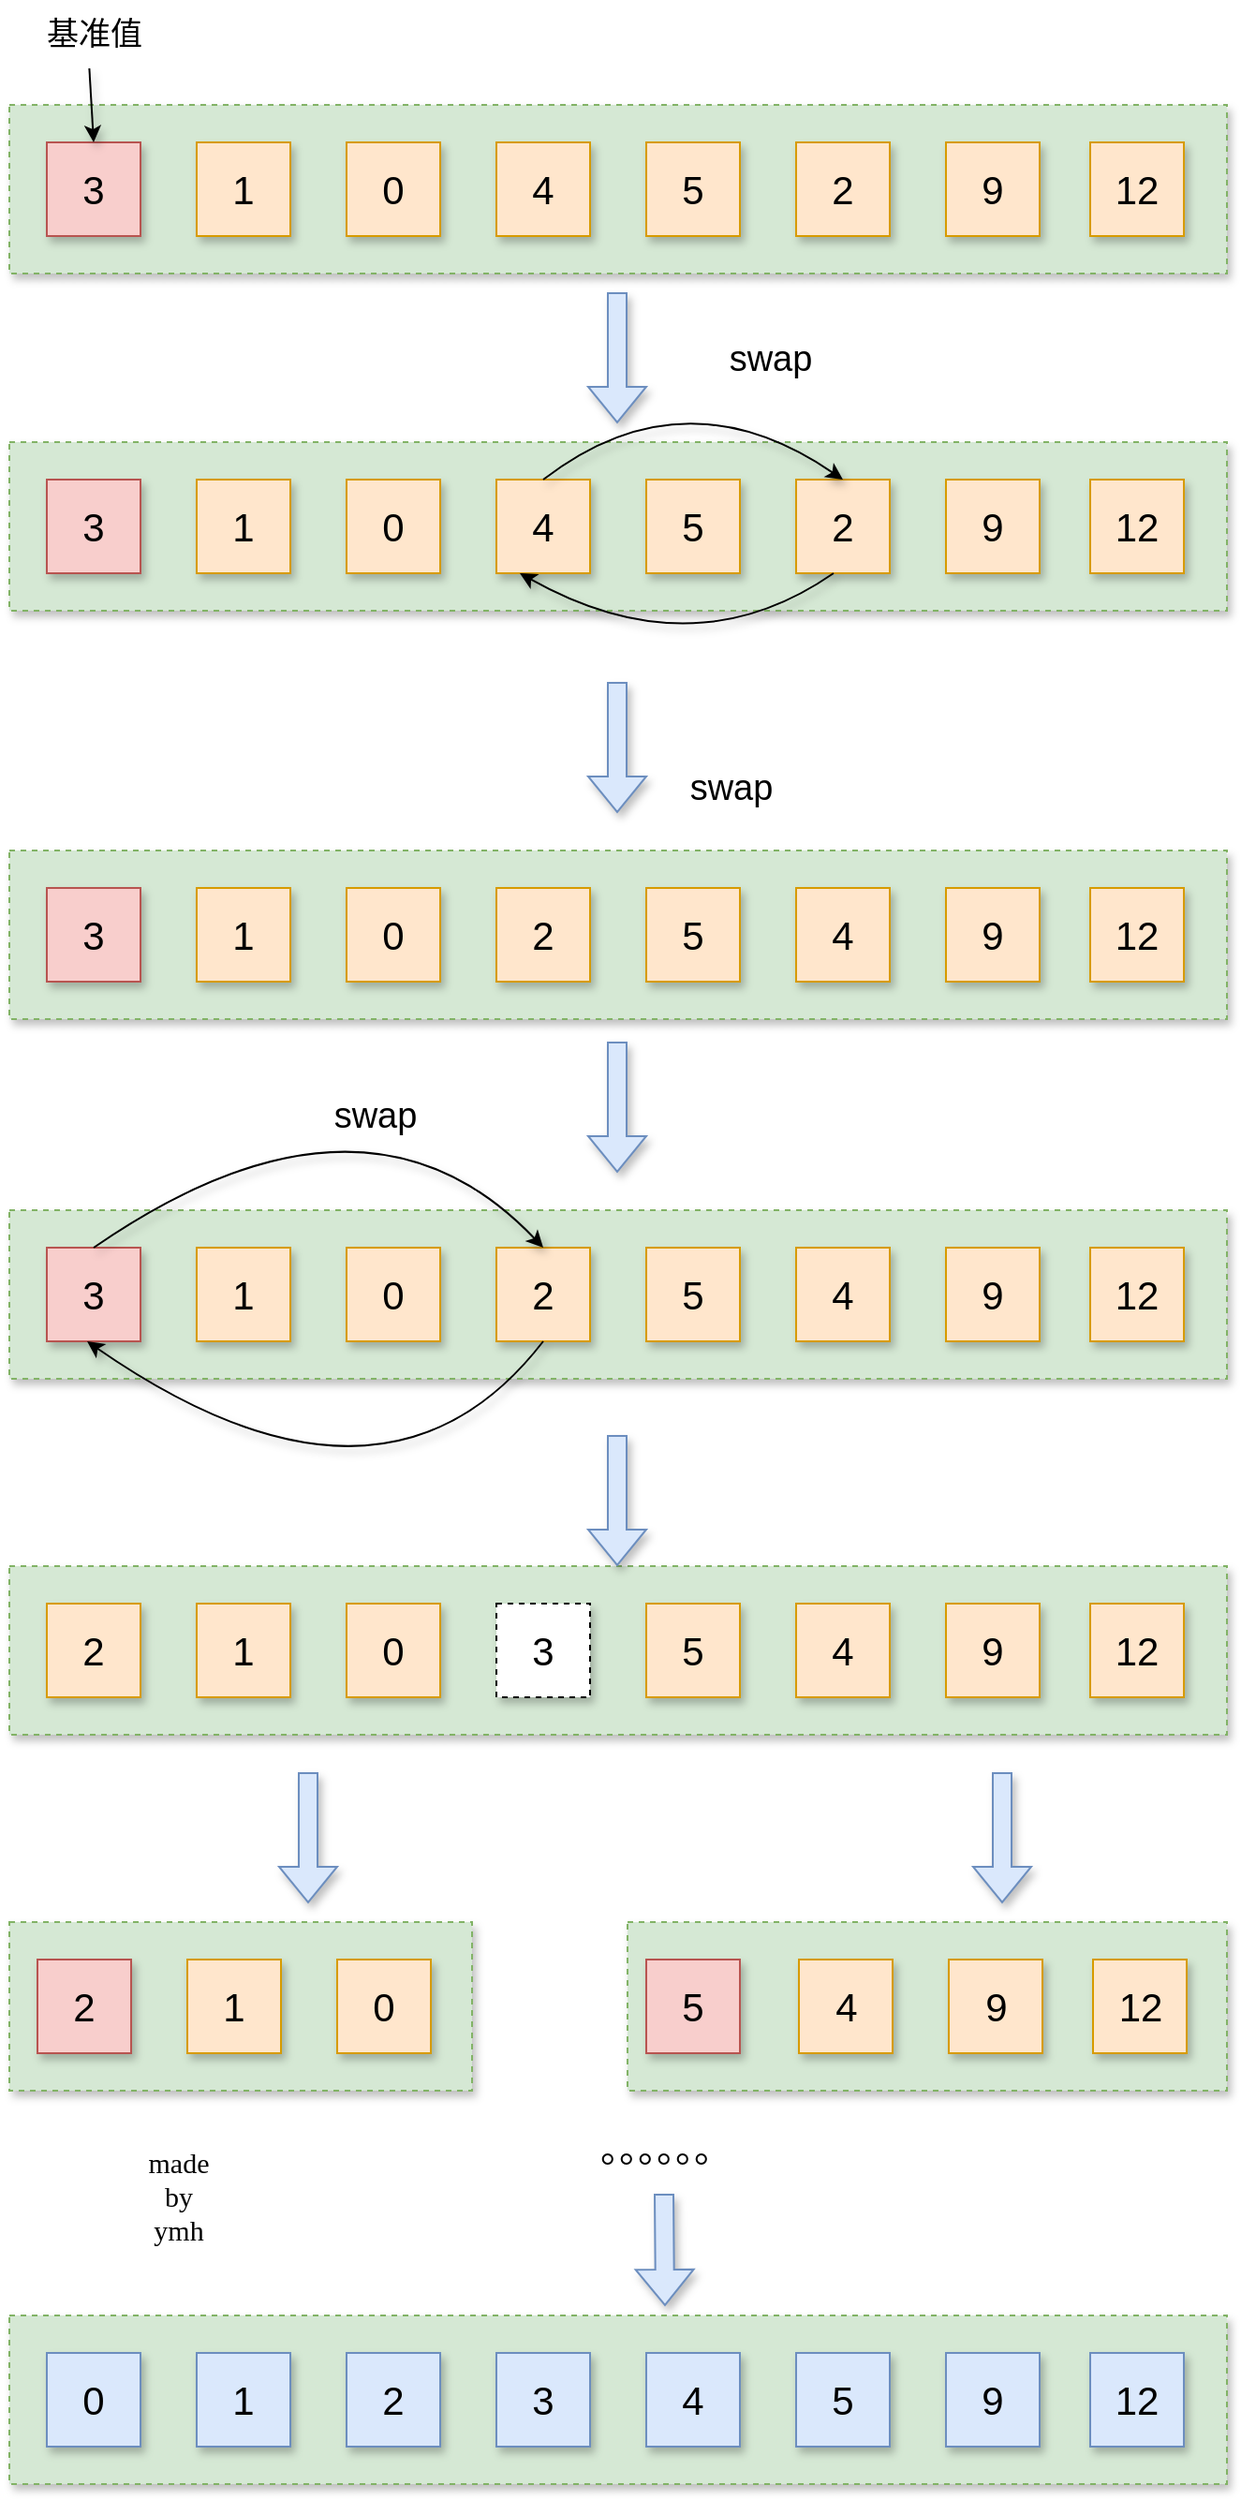 <mxfile version="24.6.2" type="github" pages="2">
  <diagram name="第 1 页" id="BigGJyOWPHhynoeD0Nnt">
    <mxGraphModel dx="1590" dy="1010" grid="0" gridSize="10" guides="1" tooltips="1" connect="1" arrows="1" fold="1" page="0" pageScale="1" pageWidth="827" pageHeight="1169" background="#ffffff" math="0" shadow="0">
      <root>
        <mxCell id="0" />
        <mxCell id="1" parent="0" />
        <mxCell id="Dfdj8npjzUzR_2U560MS-1" value="" style="rounded=0;whiteSpace=wrap;html=1;dashed=1;fillColor=#d5e8d4;strokeColor=#82b366;shadow=1;" vertex="1" parent="1">
          <mxGeometry x="200" y="200" width="650" height="90" as="geometry" />
        </mxCell>
        <mxCell id="Dfdj8npjzUzR_2U560MS-2" value="&lt;span style=&quot;font-size: 21px;&quot;&gt;3&lt;/span&gt;" style="whiteSpace=wrap;html=1;aspect=fixed;fillColor=#f8cecc;strokeColor=#b85450;shadow=1;" vertex="1" parent="1">
          <mxGeometry x="220" y="220" width="50" height="50" as="geometry" />
        </mxCell>
        <mxCell id="Dfdj8npjzUzR_2U560MS-4" value="&lt;font style=&quot;font-size: 21px;&quot;&gt;1&lt;/font&gt;" style="whiteSpace=wrap;html=1;aspect=fixed;fillColor=#ffe6cc;strokeColor=#d79b00;shadow=1;" vertex="1" parent="1">
          <mxGeometry x="300" y="220" width="50" height="50" as="geometry" />
        </mxCell>
        <mxCell id="Dfdj8npjzUzR_2U560MS-6" value="&lt;font style=&quot;font-size: 21px;&quot;&gt;0&lt;/font&gt;" style="whiteSpace=wrap;html=1;aspect=fixed;fillColor=#ffe6cc;strokeColor=#d79b00;shadow=1;" vertex="1" parent="1">
          <mxGeometry x="380" y="220" width="50" height="50" as="geometry" />
        </mxCell>
        <mxCell id="Dfdj8npjzUzR_2U560MS-8" value="&lt;font style=&quot;font-size: 21px;&quot;&gt;4&lt;/font&gt;" style="whiteSpace=wrap;html=1;aspect=fixed;fillColor=#ffe6cc;strokeColor=#d79b00;shadow=1;" vertex="1" parent="1">
          <mxGeometry x="460" y="220" width="50" height="50" as="geometry" />
        </mxCell>
        <mxCell id="Dfdj8npjzUzR_2U560MS-9" value="&lt;font style=&quot;font-size: 21px;&quot;&gt;5&lt;/font&gt;" style="whiteSpace=wrap;html=1;aspect=fixed;fillColor=#ffe6cc;strokeColor=#d79b00;shadow=1;" vertex="1" parent="1">
          <mxGeometry x="540" y="220" width="50" height="50" as="geometry" />
        </mxCell>
        <mxCell id="Dfdj8npjzUzR_2U560MS-10" value="&lt;span style=&quot;font-size: 21px;&quot;&gt;2&lt;/span&gt;" style="whiteSpace=wrap;html=1;aspect=fixed;fillColor=#ffe6cc;strokeColor=#d79b00;shadow=1;" vertex="1" parent="1">
          <mxGeometry x="620" y="220" width="50" height="50" as="geometry" />
        </mxCell>
        <mxCell id="Dfdj8npjzUzR_2U560MS-11" value="&lt;font style=&quot;font-size: 21px;&quot;&gt;9&lt;/font&gt;" style="whiteSpace=wrap;html=1;aspect=fixed;fillColor=#ffe6cc;strokeColor=#d79b00;shadow=1;" vertex="1" parent="1">
          <mxGeometry x="700" y="220" width="50" height="50" as="geometry" />
        </mxCell>
        <mxCell id="Dfdj8npjzUzR_2U560MS-12" value="&lt;font style=&quot;font-size: 21px;&quot;&gt;12&lt;/font&gt;" style="whiteSpace=wrap;html=1;aspect=fixed;fillColor=#ffe6cc;strokeColor=#d79b00;shadow=1;" vertex="1" parent="1">
          <mxGeometry x="777" y="220" width="50" height="50" as="geometry" />
        </mxCell>
        <mxCell id="Dfdj8npjzUzR_2U560MS-13" value="&lt;font style=&quot;font-size: 17px;&quot;&gt;基准值&lt;/font&gt;" style="text;html=1;align=center;verticalAlign=middle;resizable=0;points=[];autosize=1;strokeColor=none;fillColor=none;shadow=1;" vertex="1" parent="1">
          <mxGeometry x="210" y="148" width="70" height="30" as="geometry" />
        </mxCell>
        <mxCell id="Dfdj8npjzUzR_2U560MS-14" value="" style="endArrow=classic;html=1;rounded=0;exitX=0.467;exitY=1.083;exitDx=0;exitDy=0;exitPerimeter=0;entryX=0.5;entryY=0;entryDx=0;entryDy=0;shadow=1;" edge="1" parent="1" source="Dfdj8npjzUzR_2U560MS-13" target="Dfdj8npjzUzR_2U560MS-2">
          <mxGeometry width="50" height="50" relative="1" as="geometry">
            <mxPoint x="450" y="300" as="sourcePoint" />
            <mxPoint x="500" y="250" as="targetPoint" />
          </mxGeometry>
        </mxCell>
        <mxCell id="Dfdj8npjzUzR_2U560MS-16" value="" style="rounded=0;whiteSpace=wrap;html=1;dashed=1;fillColor=#d5e8d4;strokeColor=#82b366;shadow=1;" vertex="1" parent="1">
          <mxGeometry x="200" y="380" width="650" height="90" as="geometry" />
        </mxCell>
        <mxCell id="Dfdj8npjzUzR_2U560MS-17" value="&lt;span style=&quot;font-size: 21px;&quot;&gt;3&lt;/span&gt;" style="whiteSpace=wrap;html=1;aspect=fixed;fillColor=#f8cecc;strokeColor=#b85450;shadow=1;" vertex="1" parent="1">
          <mxGeometry x="220" y="400" width="50" height="50" as="geometry" />
        </mxCell>
        <mxCell id="Dfdj8npjzUzR_2U560MS-18" value="&lt;font style=&quot;font-size: 21px;&quot;&gt;1&lt;/font&gt;" style="whiteSpace=wrap;html=1;aspect=fixed;fillColor=#ffe6cc;strokeColor=#d79b00;shadow=1;" vertex="1" parent="1">
          <mxGeometry x="300" y="400" width="50" height="50" as="geometry" />
        </mxCell>
        <mxCell id="Dfdj8npjzUzR_2U560MS-19" value="&lt;font style=&quot;font-size: 21px;&quot;&gt;0&lt;/font&gt;" style="whiteSpace=wrap;html=1;aspect=fixed;fillColor=#ffe6cc;strokeColor=#d79b00;shadow=1;" vertex="1" parent="1">
          <mxGeometry x="380" y="400" width="50" height="50" as="geometry" />
        </mxCell>
        <mxCell id="Dfdj8npjzUzR_2U560MS-20" value="&lt;font style=&quot;font-size: 21px;&quot;&gt;4&lt;/font&gt;" style="whiteSpace=wrap;html=1;aspect=fixed;fillColor=#ffe6cc;strokeColor=#d79b00;shadow=1;" vertex="1" parent="1">
          <mxGeometry x="460" y="400" width="50" height="50" as="geometry" />
        </mxCell>
        <mxCell id="Dfdj8npjzUzR_2U560MS-21" value="&lt;font style=&quot;font-size: 21px;&quot;&gt;5&lt;/font&gt;" style="whiteSpace=wrap;html=1;aspect=fixed;fillColor=#ffe6cc;strokeColor=#d79b00;shadow=1;" vertex="1" parent="1">
          <mxGeometry x="540" y="400" width="50" height="50" as="geometry" />
        </mxCell>
        <mxCell id="Dfdj8npjzUzR_2U560MS-22" value="&lt;span style=&quot;font-size: 21px;&quot;&gt;2&lt;/span&gt;" style="whiteSpace=wrap;html=1;aspect=fixed;fillColor=#ffe6cc;strokeColor=#d79b00;shadow=1;" vertex="1" parent="1">
          <mxGeometry x="620" y="400" width="50" height="50" as="geometry" />
        </mxCell>
        <mxCell id="Dfdj8npjzUzR_2U560MS-23" value="&lt;font style=&quot;font-size: 21px;&quot;&gt;9&lt;/font&gt;" style="whiteSpace=wrap;html=1;aspect=fixed;fillColor=#ffe6cc;strokeColor=#d79b00;shadow=1;" vertex="1" parent="1">
          <mxGeometry x="700" y="400" width="50" height="50" as="geometry" />
        </mxCell>
        <mxCell id="Dfdj8npjzUzR_2U560MS-24" value="&lt;font style=&quot;font-size: 21px;&quot;&gt;12&lt;/font&gt;" style="whiteSpace=wrap;html=1;aspect=fixed;fillColor=#ffe6cc;strokeColor=#d79b00;shadow=1;" vertex="1" parent="1">
          <mxGeometry x="777" y="400" width="50" height="50" as="geometry" />
        </mxCell>
        <mxCell id="Dfdj8npjzUzR_2U560MS-25" value="" style="shape=flexArrow;endArrow=classic;html=1;rounded=0;fillColor=#dae8fc;strokeColor=#6c8ebf;shadow=1;" edge="1" parent="1">
          <mxGeometry width="50" height="50" relative="1" as="geometry">
            <mxPoint x="524.5" y="300" as="sourcePoint" />
            <mxPoint x="524.5" y="370" as="targetPoint" />
          </mxGeometry>
        </mxCell>
        <mxCell id="Dfdj8npjzUzR_2U560MS-28" value="" style="endArrow=classic;html=1;rounded=0;exitX=0.5;exitY=0;exitDx=0;exitDy=0;entryX=0.5;entryY=0;entryDx=0;entryDy=0;curved=1;shadow=1;" edge="1" parent="1" source="Dfdj8npjzUzR_2U560MS-20" target="Dfdj8npjzUzR_2U560MS-22">
          <mxGeometry width="50" height="50" relative="1" as="geometry">
            <mxPoint x="440" y="430" as="sourcePoint" />
            <mxPoint x="490" y="380" as="targetPoint" />
            <Array as="points">
              <mxPoint x="560" y="342" />
            </Array>
          </mxGeometry>
        </mxCell>
        <mxCell id="Dfdj8npjzUzR_2U560MS-29" value="" style="endArrow=classic;html=1;rounded=0;entryX=0.25;entryY=1;entryDx=0;entryDy=0;curved=1;shadow=1;" edge="1" parent="1" target="Dfdj8npjzUzR_2U560MS-20">
          <mxGeometry width="50" height="50" relative="1" as="geometry">
            <mxPoint x="640" y="450" as="sourcePoint" />
            <mxPoint x="480" y="440" as="targetPoint" />
            <Array as="points">
              <mxPoint x="565" y="502" />
            </Array>
          </mxGeometry>
        </mxCell>
        <mxCell id="Dfdj8npjzUzR_2U560MS-30" value="&lt;font style=&quot;font-size: 19px;&quot;&gt;swap&lt;/font&gt;" style="text;html=1;align=center;verticalAlign=middle;resizable=0;points=[];autosize=1;strokeColor=none;fillColor=none;shadow=1;" vertex="1" parent="1">
          <mxGeometry x="571" y="316" width="70" height="40" as="geometry" />
        </mxCell>
        <mxCell id="Dfdj8npjzUzR_2U560MS-32" value="" style="rounded=0;whiteSpace=wrap;html=1;dashed=1;fillColor=#d5e8d4;strokeColor=#82b366;shadow=1;" vertex="1" parent="1">
          <mxGeometry x="200" y="598" width="650" height="90" as="geometry" />
        </mxCell>
        <mxCell id="Dfdj8npjzUzR_2U560MS-33" value="&lt;span style=&quot;font-size: 21px;&quot;&gt;3&lt;/span&gt;" style="whiteSpace=wrap;html=1;aspect=fixed;fillColor=#f8cecc;strokeColor=#b85450;shadow=1;" vertex="1" parent="1">
          <mxGeometry x="220" y="618" width="50" height="50" as="geometry" />
        </mxCell>
        <mxCell id="Dfdj8npjzUzR_2U560MS-34" value="&lt;font style=&quot;font-size: 21px;&quot;&gt;1&lt;/font&gt;" style="whiteSpace=wrap;html=1;aspect=fixed;fillColor=#ffe6cc;strokeColor=#d79b00;shadow=1;" vertex="1" parent="1">
          <mxGeometry x="300" y="618" width="50" height="50" as="geometry" />
        </mxCell>
        <mxCell id="Dfdj8npjzUzR_2U560MS-35" value="&lt;font style=&quot;font-size: 21px;&quot;&gt;0&lt;/font&gt;" style="whiteSpace=wrap;html=1;aspect=fixed;fillColor=#ffe6cc;strokeColor=#d79b00;shadow=1;" vertex="1" parent="1">
          <mxGeometry x="380" y="618" width="50" height="50" as="geometry" />
        </mxCell>
        <mxCell id="Dfdj8npjzUzR_2U560MS-36" value="&lt;span style=&quot;font-size: 21px;&quot;&gt;2&lt;/span&gt;" style="whiteSpace=wrap;html=1;aspect=fixed;fillColor=#ffe6cc;strokeColor=#d79b00;shadow=1;" vertex="1" parent="1">
          <mxGeometry x="460" y="618" width="50" height="50" as="geometry" />
        </mxCell>
        <mxCell id="Dfdj8npjzUzR_2U560MS-37" value="&lt;font style=&quot;font-size: 21px;&quot;&gt;5&lt;/font&gt;" style="whiteSpace=wrap;html=1;aspect=fixed;fillColor=#ffe6cc;strokeColor=#d79b00;shadow=1;" vertex="1" parent="1">
          <mxGeometry x="540" y="618" width="50" height="50" as="geometry" />
        </mxCell>
        <mxCell id="Dfdj8npjzUzR_2U560MS-38" value="&lt;span style=&quot;font-size: 21px;&quot;&gt;4&lt;/span&gt;" style="whiteSpace=wrap;html=1;aspect=fixed;fillColor=#ffe6cc;strokeColor=#d79b00;shadow=1;" vertex="1" parent="1">
          <mxGeometry x="620" y="618" width="50" height="50" as="geometry" />
        </mxCell>
        <mxCell id="Dfdj8npjzUzR_2U560MS-39" value="&lt;font style=&quot;font-size: 21px;&quot;&gt;9&lt;/font&gt;" style="whiteSpace=wrap;html=1;aspect=fixed;fillColor=#ffe6cc;strokeColor=#d79b00;shadow=1;" vertex="1" parent="1">
          <mxGeometry x="700" y="618" width="50" height="50" as="geometry" />
        </mxCell>
        <mxCell id="Dfdj8npjzUzR_2U560MS-40" value="&lt;font style=&quot;font-size: 21px;&quot;&gt;12&lt;/font&gt;" style="whiteSpace=wrap;html=1;aspect=fixed;fillColor=#ffe6cc;strokeColor=#d79b00;shadow=1;" vertex="1" parent="1">
          <mxGeometry x="777" y="618" width="50" height="50" as="geometry" />
        </mxCell>
        <mxCell id="Dfdj8npjzUzR_2U560MS-41" value="" style="shape=flexArrow;endArrow=classic;html=1;rounded=0;fillColor=#dae8fc;strokeColor=#6c8ebf;shadow=1;" edge="1" parent="1">
          <mxGeometry width="50" height="50" relative="1" as="geometry">
            <mxPoint x="524.5" y="508" as="sourcePoint" />
            <mxPoint x="524.5" y="578" as="targetPoint" />
          </mxGeometry>
        </mxCell>
        <mxCell id="Dfdj8npjzUzR_2U560MS-46" value="&lt;font style=&quot;font-size: 19px;&quot;&gt;swap&lt;/font&gt;" style="text;html=1;align=center;verticalAlign=middle;resizable=0;points=[];autosize=1;strokeColor=none;fillColor=none;shadow=1;" vertex="1" parent="1">
          <mxGeometry x="550" y="545" width="70" height="40" as="geometry" />
        </mxCell>
        <mxCell id="Dfdj8npjzUzR_2U560MS-47" value="" style="rounded=0;whiteSpace=wrap;html=1;dashed=1;fillColor=#d5e8d4;strokeColor=#82b366;shadow=1;" vertex="1" parent="1">
          <mxGeometry x="200" y="980" width="650" height="90" as="geometry" />
        </mxCell>
        <mxCell id="Dfdj8npjzUzR_2U560MS-48" value="&lt;span style=&quot;font-size: 21px;&quot;&gt;2&lt;/span&gt;" style="whiteSpace=wrap;html=1;aspect=fixed;fillColor=#ffe6cc;strokeColor=#d79b00;shadow=1;" vertex="1" parent="1">
          <mxGeometry x="220" y="1000" width="50" height="50" as="geometry" />
        </mxCell>
        <mxCell id="Dfdj8npjzUzR_2U560MS-49" value="&lt;font style=&quot;font-size: 21px;&quot;&gt;1&lt;/font&gt;" style="whiteSpace=wrap;html=1;aspect=fixed;fillColor=#ffe6cc;strokeColor=#d79b00;shadow=1;" vertex="1" parent="1">
          <mxGeometry x="300" y="1000" width="50" height="50" as="geometry" />
        </mxCell>
        <mxCell id="Dfdj8npjzUzR_2U560MS-50" value="&lt;font style=&quot;font-size: 21px;&quot;&gt;0&lt;/font&gt;" style="whiteSpace=wrap;html=1;aspect=fixed;fillColor=#ffe6cc;strokeColor=#d79b00;shadow=1;" vertex="1" parent="1">
          <mxGeometry x="380" y="1000" width="50" height="50" as="geometry" />
        </mxCell>
        <mxCell id="Dfdj8npjzUzR_2U560MS-51" value="&lt;span style=&quot;font-size: 21px;&quot;&gt;5&lt;/span&gt;" style="whiteSpace=wrap;html=1;aspect=fixed;fillColor=#ffe6cc;strokeColor=#d79b00;shadow=1;" vertex="1" parent="1">
          <mxGeometry x="540" y="1000" width="50" height="50" as="geometry" />
        </mxCell>
        <mxCell id="Dfdj8npjzUzR_2U560MS-52" value="&lt;span style=&quot;font-size: 21px;&quot;&gt;3&lt;/span&gt;" style="whiteSpace=wrap;html=1;aspect=fixed;dashed=1;shadow=1;" vertex="1" parent="1">
          <mxGeometry x="460" y="1000" width="50" height="50" as="geometry" />
        </mxCell>
        <mxCell id="Dfdj8npjzUzR_2U560MS-53" value="&lt;span style=&quot;font-size: 21px;&quot;&gt;4&lt;/span&gt;" style="whiteSpace=wrap;html=1;aspect=fixed;fillColor=#ffe6cc;strokeColor=#d79b00;shadow=1;" vertex="1" parent="1">
          <mxGeometry x="620" y="1000" width="50" height="50" as="geometry" />
        </mxCell>
        <mxCell id="Dfdj8npjzUzR_2U560MS-54" value="&lt;font style=&quot;font-size: 21px;&quot;&gt;9&lt;/font&gt;" style="whiteSpace=wrap;html=1;aspect=fixed;fillColor=#ffe6cc;strokeColor=#d79b00;shadow=1;" vertex="1" parent="1">
          <mxGeometry x="700" y="1000" width="50" height="50" as="geometry" />
        </mxCell>
        <mxCell id="Dfdj8npjzUzR_2U560MS-55" value="&lt;font style=&quot;font-size: 21px;&quot;&gt;12&lt;/font&gt;" style="whiteSpace=wrap;html=1;aspect=fixed;fillColor=#ffe6cc;strokeColor=#d79b00;shadow=1;" vertex="1" parent="1">
          <mxGeometry x="777" y="1000" width="50" height="50" as="geometry" />
        </mxCell>
        <mxCell id="Dfdj8npjzUzR_2U560MS-56" value="" style="shape=flexArrow;endArrow=classic;html=1;rounded=0;fillColor=#dae8fc;strokeColor=#6c8ebf;shadow=1;" edge="1" parent="1">
          <mxGeometry width="50" height="50" relative="1" as="geometry">
            <mxPoint x="359.5" y="1090" as="sourcePoint" />
            <mxPoint x="359.5" y="1160" as="targetPoint" />
          </mxGeometry>
        </mxCell>
        <mxCell id="Dfdj8npjzUzR_2U560MS-58" value="" style="shape=flexArrow;endArrow=classic;html=1;rounded=0;fillColor=#dae8fc;strokeColor=#6c8ebf;shadow=1;" edge="1" parent="1">
          <mxGeometry width="50" height="50" relative="1" as="geometry">
            <mxPoint x="730" y="1090" as="sourcePoint" />
            <mxPoint x="730" y="1160" as="targetPoint" />
          </mxGeometry>
        </mxCell>
        <mxCell id="Dfdj8npjzUzR_2U560MS-63" value="" style="rounded=0;whiteSpace=wrap;html=1;dashed=1;fillColor=#d5e8d4;strokeColor=#82b366;shadow=1;" vertex="1" parent="1">
          <mxGeometry x="200" y="1170" width="247" height="90" as="geometry" />
        </mxCell>
        <mxCell id="Dfdj8npjzUzR_2U560MS-59" value="&lt;span style=&quot;font-size: 21px;&quot;&gt;2&lt;/span&gt;" style="whiteSpace=wrap;html=1;aspect=fixed;fillColor=#f8cecc;strokeColor=#b85450;shadow=1;" vertex="1" parent="1">
          <mxGeometry x="215" y="1190" width="50" height="50" as="geometry" />
        </mxCell>
        <mxCell id="Dfdj8npjzUzR_2U560MS-60" value="&lt;font style=&quot;font-size: 21px;&quot;&gt;1&lt;/font&gt;" style="whiteSpace=wrap;html=1;aspect=fixed;fillColor=#ffe6cc;strokeColor=#d79b00;shadow=1;" vertex="1" parent="1">
          <mxGeometry x="295" y="1190" width="50" height="50" as="geometry" />
        </mxCell>
        <mxCell id="Dfdj8npjzUzR_2U560MS-61" value="&lt;font style=&quot;font-size: 21px;&quot;&gt;0&lt;/font&gt;" style="whiteSpace=wrap;html=1;aspect=fixed;fillColor=#ffe6cc;strokeColor=#d79b00;shadow=1;" vertex="1" parent="1">
          <mxGeometry x="375" y="1190" width="50" height="50" as="geometry" />
        </mxCell>
        <mxCell id="Dfdj8npjzUzR_2U560MS-65" value="" style="rounded=0;whiteSpace=wrap;html=1;dashed=1;fillColor=#d5e8d4;strokeColor=#82b366;shadow=1;" vertex="1" parent="1">
          <mxGeometry x="530" y="1170" width="320" height="90" as="geometry" />
        </mxCell>
        <mxCell id="Dfdj8npjzUzR_2U560MS-67" value="&lt;span style=&quot;font-size: 21px;&quot;&gt;4&lt;/span&gt;" style="whiteSpace=wrap;html=1;aspect=fixed;fillColor=#ffe6cc;strokeColor=#d79b00;shadow=1;" vertex="1" parent="1">
          <mxGeometry x="621.5" y="1190" width="50" height="50" as="geometry" />
        </mxCell>
        <mxCell id="Dfdj8npjzUzR_2U560MS-68" value="&lt;font style=&quot;font-size: 21px;&quot;&gt;9&lt;/font&gt;" style="whiteSpace=wrap;html=1;aspect=fixed;fillColor=#ffe6cc;strokeColor=#d79b00;shadow=1;" vertex="1" parent="1">
          <mxGeometry x="701.5" y="1190" width="50" height="50" as="geometry" />
        </mxCell>
        <mxCell id="Dfdj8npjzUzR_2U560MS-69" value="&lt;font style=&quot;font-size: 21px;&quot;&gt;12&lt;/font&gt;" style="whiteSpace=wrap;html=1;aspect=fixed;fillColor=#ffe6cc;strokeColor=#d79b00;shadow=1;" vertex="1" parent="1">
          <mxGeometry x="778.5" y="1190" width="50" height="50" as="geometry" />
        </mxCell>
        <mxCell id="Dfdj8npjzUzR_2U560MS-70" value="" style="shape=flexArrow;endArrow=classic;html=1;rounded=0;fillColor=#dae8fc;strokeColor=#6c8ebf;shadow=1;" edge="1" parent="1">
          <mxGeometry width="50" height="50" relative="1" as="geometry">
            <mxPoint x="524.5" y="910" as="sourcePoint" />
            <mxPoint x="524.5" y="980" as="targetPoint" />
          </mxGeometry>
        </mxCell>
        <mxCell id="Dfdj8npjzUzR_2U560MS-71" value="" style="shape=flexArrow;endArrow=classic;html=1;rounded=0;fillColor=#dae8fc;strokeColor=#6c8ebf;shadow=1;" edge="1" parent="1">
          <mxGeometry width="50" height="50" relative="1" as="geometry">
            <mxPoint x="549.5" y="1315" as="sourcePoint" />
            <mxPoint x="550" y="1375" as="targetPoint" />
          </mxGeometry>
        </mxCell>
        <mxCell id="Dfdj8npjzUzR_2U560MS-75" value="。。。。。。" style="text;html=1;align=center;verticalAlign=middle;resizable=0;points=[];autosize=1;strokeColor=none;fillColor=none;fontSize=20;shadow=1;" vertex="1" parent="1">
          <mxGeometry x="480" y="1270" width="140" height="40" as="geometry" />
        </mxCell>
        <mxCell id="Dfdj8npjzUzR_2U560MS-88" value="" style="rounded=0;whiteSpace=wrap;html=1;dashed=1;fillColor=#d5e8d4;strokeColor=#82b366;shadow=1;" vertex="1" parent="1">
          <mxGeometry x="200" y="1380" width="650" height="90" as="geometry" />
        </mxCell>
        <mxCell id="Dfdj8npjzUzR_2U560MS-89" value="&lt;span style=&quot;font-size: 21px;&quot;&gt;0&lt;/span&gt;" style="whiteSpace=wrap;html=1;aspect=fixed;fillColor=#dae8fc;strokeColor=#6c8ebf;shadow=1;" vertex="1" parent="1">
          <mxGeometry x="220" y="1400" width="50" height="50" as="geometry" />
        </mxCell>
        <mxCell id="Dfdj8npjzUzR_2U560MS-90" value="&lt;font style=&quot;font-size: 21px;&quot;&gt;1&lt;/font&gt;" style="whiteSpace=wrap;html=1;aspect=fixed;fillColor=#dae8fc;strokeColor=#6c8ebf;shadow=1;" vertex="1" parent="1">
          <mxGeometry x="300" y="1400" width="50" height="50" as="geometry" />
        </mxCell>
        <mxCell id="Dfdj8npjzUzR_2U560MS-91" value="&lt;font style=&quot;font-size: 21px;&quot;&gt;2&lt;/font&gt;" style="whiteSpace=wrap;html=1;aspect=fixed;fillColor=#dae8fc;strokeColor=#6c8ebf;shadow=1;" vertex="1" parent="1">
          <mxGeometry x="380" y="1400" width="50" height="50" as="geometry" />
        </mxCell>
        <mxCell id="Dfdj8npjzUzR_2U560MS-92" value="&lt;font style=&quot;font-size: 21px;&quot;&gt;3&lt;/font&gt;" style="whiteSpace=wrap;html=1;aspect=fixed;fillColor=#dae8fc;strokeColor=#6c8ebf;shadow=1;" vertex="1" parent="1">
          <mxGeometry x="460" y="1400" width="50" height="50" as="geometry" />
        </mxCell>
        <mxCell id="Dfdj8npjzUzR_2U560MS-93" value="&lt;font style=&quot;font-size: 21px;&quot;&gt;4&lt;/font&gt;" style="whiteSpace=wrap;html=1;aspect=fixed;fillColor=#dae8fc;strokeColor=#6c8ebf;shadow=1;" vertex="1" parent="1">
          <mxGeometry x="540" y="1400" width="50" height="50" as="geometry" />
        </mxCell>
        <mxCell id="Dfdj8npjzUzR_2U560MS-94" value="&lt;span style=&quot;font-size: 21px;&quot;&gt;5&lt;/span&gt;" style="whiteSpace=wrap;html=1;aspect=fixed;fillColor=#dae8fc;strokeColor=#6c8ebf;shadow=1;" vertex="1" parent="1">
          <mxGeometry x="620" y="1400" width="50" height="50" as="geometry" />
        </mxCell>
        <mxCell id="Dfdj8npjzUzR_2U560MS-95" value="&lt;font style=&quot;font-size: 21px;&quot;&gt;9&lt;/font&gt;" style="whiteSpace=wrap;html=1;aspect=fixed;fillColor=#dae8fc;strokeColor=#6c8ebf;shadow=1;" vertex="1" parent="1">
          <mxGeometry x="700" y="1400" width="50" height="50" as="geometry" />
        </mxCell>
        <mxCell id="Dfdj8npjzUzR_2U560MS-96" value="&lt;font style=&quot;font-size: 21px;&quot;&gt;12&lt;/font&gt;" style="whiteSpace=wrap;html=1;aspect=fixed;fillColor=#dae8fc;strokeColor=#6c8ebf;shadow=1;" vertex="1" parent="1">
          <mxGeometry x="777" y="1400" width="50" height="50" as="geometry" />
        </mxCell>
        <mxCell id="Dfdj8npjzUzR_2U560MS-99" value="" style="rounded=0;whiteSpace=wrap;html=1;dashed=1;fillColor=#d5e8d4;strokeColor=#82b366;shadow=1;" vertex="1" parent="1">
          <mxGeometry x="200" y="790" width="650" height="90" as="geometry" />
        </mxCell>
        <mxCell id="Dfdj8npjzUzR_2U560MS-100" value="&lt;span style=&quot;font-size: 21px;&quot;&gt;3&lt;/span&gt;" style="whiteSpace=wrap;html=1;aspect=fixed;fillColor=#f8cecc;strokeColor=#b85450;shadow=1;" vertex="1" parent="1">
          <mxGeometry x="220" y="810" width="50" height="50" as="geometry" />
        </mxCell>
        <mxCell id="Dfdj8npjzUzR_2U560MS-101" value="&lt;font style=&quot;font-size: 21px;&quot;&gt;1&lt;/font&gt;" style="whiteSpace=wrap;html=1;aspect=fixed;fillColor=#ffe6cc;strokeColor=#d79b00;shadow=1;" vertex="1" parent="1">
          <mxGeometry x="300" y="810" width="50" height="50" as="geometry" />
        </mxCell>
        <mxCell id="Dfdj8npjzUzR_2U560MS-102" value="&lt;font style=&quot;font-size: 21px;&quot;&gt;0&lt;/font&gt;" style="whiteSpace=wrap;html=1;aspect=fixed;fillColor=#ffe6cc;strokeColor=#d79b00;shadow=1;" vertex="1" parent="1">
          <mxGeometry x="380" y="810" width="50" height="50" as="geometry" />
        </mxCell>
        <mxCell id="Dfdj8npjzUzR_2U560MS-103" value="&lt;span style=&quot;font-size: 21px;&quot;&gt;2&lt;/span&gt;" style="whiteSpace=wrap;html=1;aspect=fixed;fillColor=#ffe6cc;strokeColor=#d79b00;shadow=1;" vertex="1" parent="1">
          <mxGeometry x="460" y="810" width="50" height="50" as="geometry" />
        </mxCell>
        <mxCell id="Dfdj8npjzUzR_2U560MS-104" value="&lt;span style=&quot;font-size: 21px;&quot;&gt;5&lt;/span&gt;" style="whiteSpace=wrap;html=1;aspect=fixed;fillColor=#ffe6cc;strokeColor=#d79b00;shadow=1;" vertex="1" parent="1">
          <mxGeometry x="540" y="810" width="50" height="50" as="geometry" />
        </mxCell>
        <mxCell id="Dfdj8npjzUzR_2U560MS-105" value="&lt;span style=&quot;font-size: 21px;&quot;&gt;4&lt;/span&gt;" style="whiteSpace=wrap;html=1;aspect=fixed;fillColor=#ffe6cc;strokeColor=#d79b00;shadow=1;" vertex="1" parent="1">
          <mxGeometry x="620" y="810" width="50" height="50" as="geometry" />
        </mxCell>
        <mxCell id="Dfdj8npjzUzR_2U560MS-106" value="&lt;font style=&quot;font-size: 21px;&quot;&gt;9&lt;/font&gt;" style="whiteSpace=wrap;html=1;aspect=fixed;fillColor=#ffe6cc;strokeColor=#d79b00;shadow=1;" vertex="1" parent="1">
          <mxGeometry x="700" y="810" width="50" height="50" as="geometry" />
        </mxCell>
        <mxCell id="Dfdj8npjzUzR_2U560MS-107" value="&lt;font style=&quot;font-size: 21px;&quot;&gt;12&lt;/font&gt;" style="whiteSpace=wrap;html=1;aspect=fixed;fillColor=#ffe6cc;strokeColor=#d79b00;shadow=1;" vertex="1" parent="1">
          <mxGeometry x="777" y="810" width="50" height="50" as="geometry" />
        </mxCell>
        <mxCell id="Dfdj8npjzUzR_2U560MS-108" value="" style="shape=flexArrow;endArrow=classic;html=1;rounded=0;fillColor=#dae8fc;strokeColor=#6c8ebf;shadow=1;" edge="1" parent="1">
          <mxGeometry width="50" height="50" relative="1" as="geometry">
            <mxPoint x="524.5" y="700" as="sourcePoint" />
            <mxPoint x="524.5" y="770" as="targetPoint" />
          </mxGeometry>
        </mxCell>
        <mxCell id="Dfdj8npjzUzR_2U560MS-113" value="" style="endArrow=classic;html=1;rounded=0;exitX=0.5;exitY=0;exitDx=0;exitDy=0;entryX=0.5;entryY=0;entryDx=0;entryDy=0;curved=1;shadow=1;" edge="1" parent="1" target="Dfdj8npjzUzR_2U560MS-103">
          <mxGeometry width="50" height="50" relative="1" as="geometry">
            <mxPoint x="245" y="810" as="sourcePoint" />
            <mxPoint x="405" y="810" as="targetPoint" />
            <Array as="points">
              <mxPoint x="390" y="710" />
            </Array>
          </mxGeometry>
        </mxCell>
        <mxCell id="Dfdj8npjzUzR_2U560MS-114" value="" style="endArrow=classic;html=1;rounded=0;entryX=0.25;entryY=1;entryDx=0;entryDy=0;curved=1;exitX=0.5;exitY=1;exitDx=0;exitDy=0;shadow=1;" edge="1" parent="1" source="Dfdj8npjzUzR_2U560MS-103">
          <mxGeometry width="50" height="50" relative="1" as="geometry">
            <mxPoint x="408.5" y="860" as="sourcePoint" />
            <mxPoint x="241.5" y="860" as="targetPoint" />
            <Array as="points">
              <mxPoint x="400" y="970" />
            </Array>
          </mxGeometry>
        </mxCell>
        <mxCell id="Dfdj8npjzUzR_2U560MS-115" value="&lt;font style=&quot;font-size: 19px;&quot;&gt;swap&lt;/font&gt;" style="text;html=1;align=center;verticalAlign=middle;resizable=0;points=[];autosize=1;strokeColor=none;fillColor=none;shadow=1;" vertex="1" parent="1">
          <mxGeometry x="360" y="720" width="70" height="40" as="geometry" />
        </mxCell>
        <mxCell id="Dfdj8npjzUzR_2U560MS-116" value="made&lt;div style=&quot;font-size: 15px;&quot;&gt;by&lt;/div&gt;&lt;div style=&quot;font-size: 15px;&quot;&gt;ymh&lt;/div&gt;&lt;div style=&quot;font-size: 15px;&quot;&gt;&lt;br style=&quot;font-size: 15px;&quot;&gt;&lt;/div&gt;" style="text;html=1;align=center;verticalAlign=middle;resizable=0;points=[];autosize=1;strokeColor=none;fillColor=none;fontSize=15;fontFamily=Comic Sans MS;shadow=1;" vertex="1" parent="1">
          <mxGeometry x="260" y="1280" width="60" height="90" as="geometry" />
        </mxCell>
        <mxCell id="awNUwj78HGVjr99xyrV6-2" value="&lt;span style=&quot;font-size: 21px;&quot;&gt;5&lt;/span&gt;" style="whiteSpace=wrap;html=1;aspect=fixed;fillColor=#f8cecc;strokeColor=#b85450;shadow=1;" vertex="1" parent="1">
          <mxGeometry x="540" y="1190" width="50" height="50" as="geometry" />
        </mxCell>
      </root>
    </mxGraphModel>
  </diagram>
  <diagram id="UXegYHz5sfzg4sJotecR" name="第 2 页">
    <mxGraphModel dx="596" dy="379" grid="1" gridSize="10" guides="1" tooltips="1" connect="1" arrows="1" fold="1" page="1" pageScale="1" pageWidth="827" pageHeight="1169" math="0" shadow="0">
      <root>
        <mxCell id="0" />
        <mxCell id="1" parent="0" />
      </root>
    </mxGraphModel>
  </diagram>
</mxfile>

